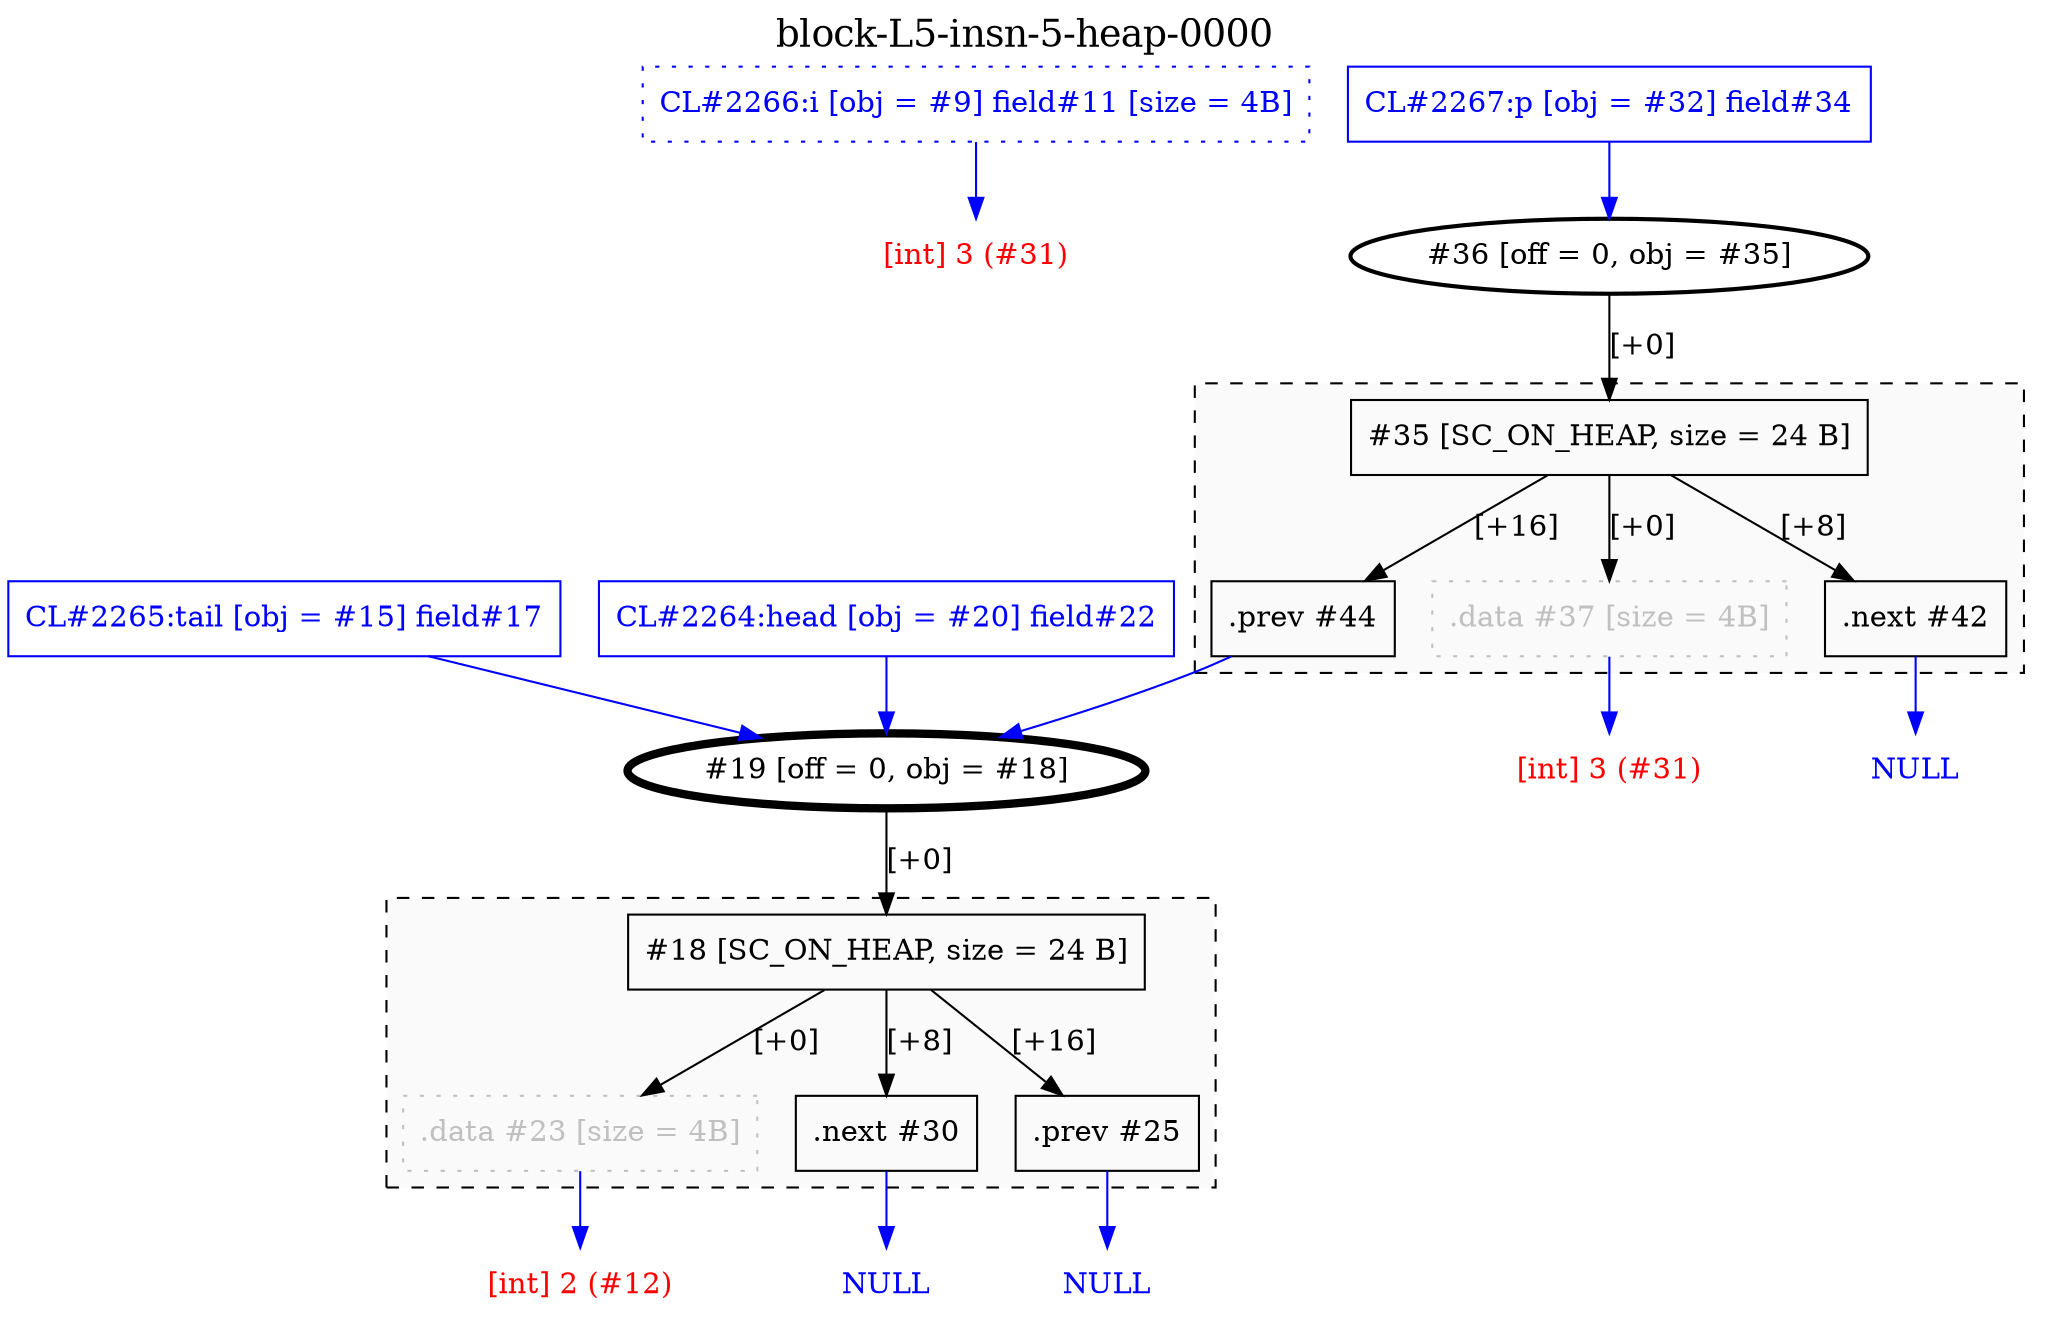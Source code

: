 digraph "block-L5-insn-5-heap-0000" {
	label=<<FONT POINT-SIZE="18">block-L5-insn-5-heap-0000</FONT>>;
	clusterrank=local;
	labelloc=t;
	"9" [shape=box, color=blue, fontcolor=blue, style=dotted, label="CL#2266:i [obj = #9] field#11 [size = 4B]"];
	"15" [shape=box, color=blue, fontcolor=blue, label="CL#2265:tail [obj = #15] field#17"];
subgraph "cluster1" {
	rank=same;
	label="";
	color=black;
	fontcolor=black;
	bgcolor=gray98;
	style=dashed;
	penwidth=1.0;
	"18" [shape=box, color=black, fontcolor=black, label="#18 [SC_ON_HEAP, size = 24 B]"];
	"23" [shape=box, color=gray, fontcolor=gray, style=dotted, label=".data #23 [size = 4B]"];
	"18" -> "23" [color=black, fontcolor=black, label="[+0]"];
	"30" [shape=box, color=black, fontcolor=black, label=".next #30"];
	"18" -> "30" [color=black, fontcolor=black, label="[+8]"];
	"25" [shape=box, color=black, fontcolor=black, label=".prev #25"];
	"18" -> "25" [color=black, fontcolor=black, label="[+16]"];
}
	"20" [shape=box, color=blue, fontcolor=blue, label="CL#2264:head [obj = #20] field#22"];
	"32" [shape=box, color=blue, fontcolor=blue, label="CL#2267:p [obj = #32] field#34"];
subgraph "cluster2" {
	rank=same;
	label="";
	color=black;
	fontcolor=black;
	bgcolor=gray98;
	style=dashed;
	penwidth=1.0;
	"35" [shape=box, color=black, fontcolor=black, label="#35 [SC_ON_HEAP, size = 24 B]"];
	"37" [shape=box, color=gray, fontcolor=gray, style=dotted, label=".data #37 [size = 4B]"];
	"35" -> "37" [color=black, fontcolor=black, label="[+0]"];
	"42" [shape=box, color=black, fontcolor=black, label=".next #42"];
	"35" -> "42" [color=black, fontcolor=black, label="[+8]"];
	"44" [shape=box, color=black, fontcolor=black, label=".prev #44"];
	"35" -> "44" [color=black, fontcolor=black, label="[+16]"];
}
	"19" [shape=ellipse, penwidth=4, fontcolor=black, label="#19 [off = 0, obj = #18]"];
	"19" -> "18" [color=black, fontcolor=black, label="[+0]"];
	"36" [shape=ellipse, penwidth=2, fontcolor=black, label="#36 [off = 0, obj = #35]"];
	"36" -> "35" [color=black, fontcolor=black, label="[+0]"];
	"lonely3" [shape=plaintext, fontcolor=red, label="[int] 3 (#31)"];
	"9" -> "lonely3" [color=blue, fontcolor=blue];
	"15" -> "19" [color=blue, fontcolor=blue];
	"lonely4" [shape=plaintext, fontcolor=red, label="[int] 2 (#12)"];
	"23" -> "lonely4" [color=blue, fontcolor=blue];
	"lonely5" [shape=plaintext, fontcolor=blue, label="NULL"];
	"30" -> "lonely5" [color=blue, fontcolor=blue];
	"lonely6" [shape=plaintext, fontcolor=blue, label="NULL"];
	"25" -> "lonely6" [color=blue, fontcolor=blue];
	"20" -> "19" [color=blue, fontcolor=blue];
	"32" -> "36" [color=blue, fontcolor=blue];
	"lonely7" [shape=plaintext, fontcolor=red, label="[int] 3 (#31)"];
	"37" -> "lonely7" [color=blue, fontcolor=blue];
	"lonely8" [shape=plaintext, fontcolor=blue, label="NULL"];
	"42" -> "lonely8" [color=blue, fontcolor=blue];
	"44" -> "19" [color=blue, fontcolor=blue];
}
